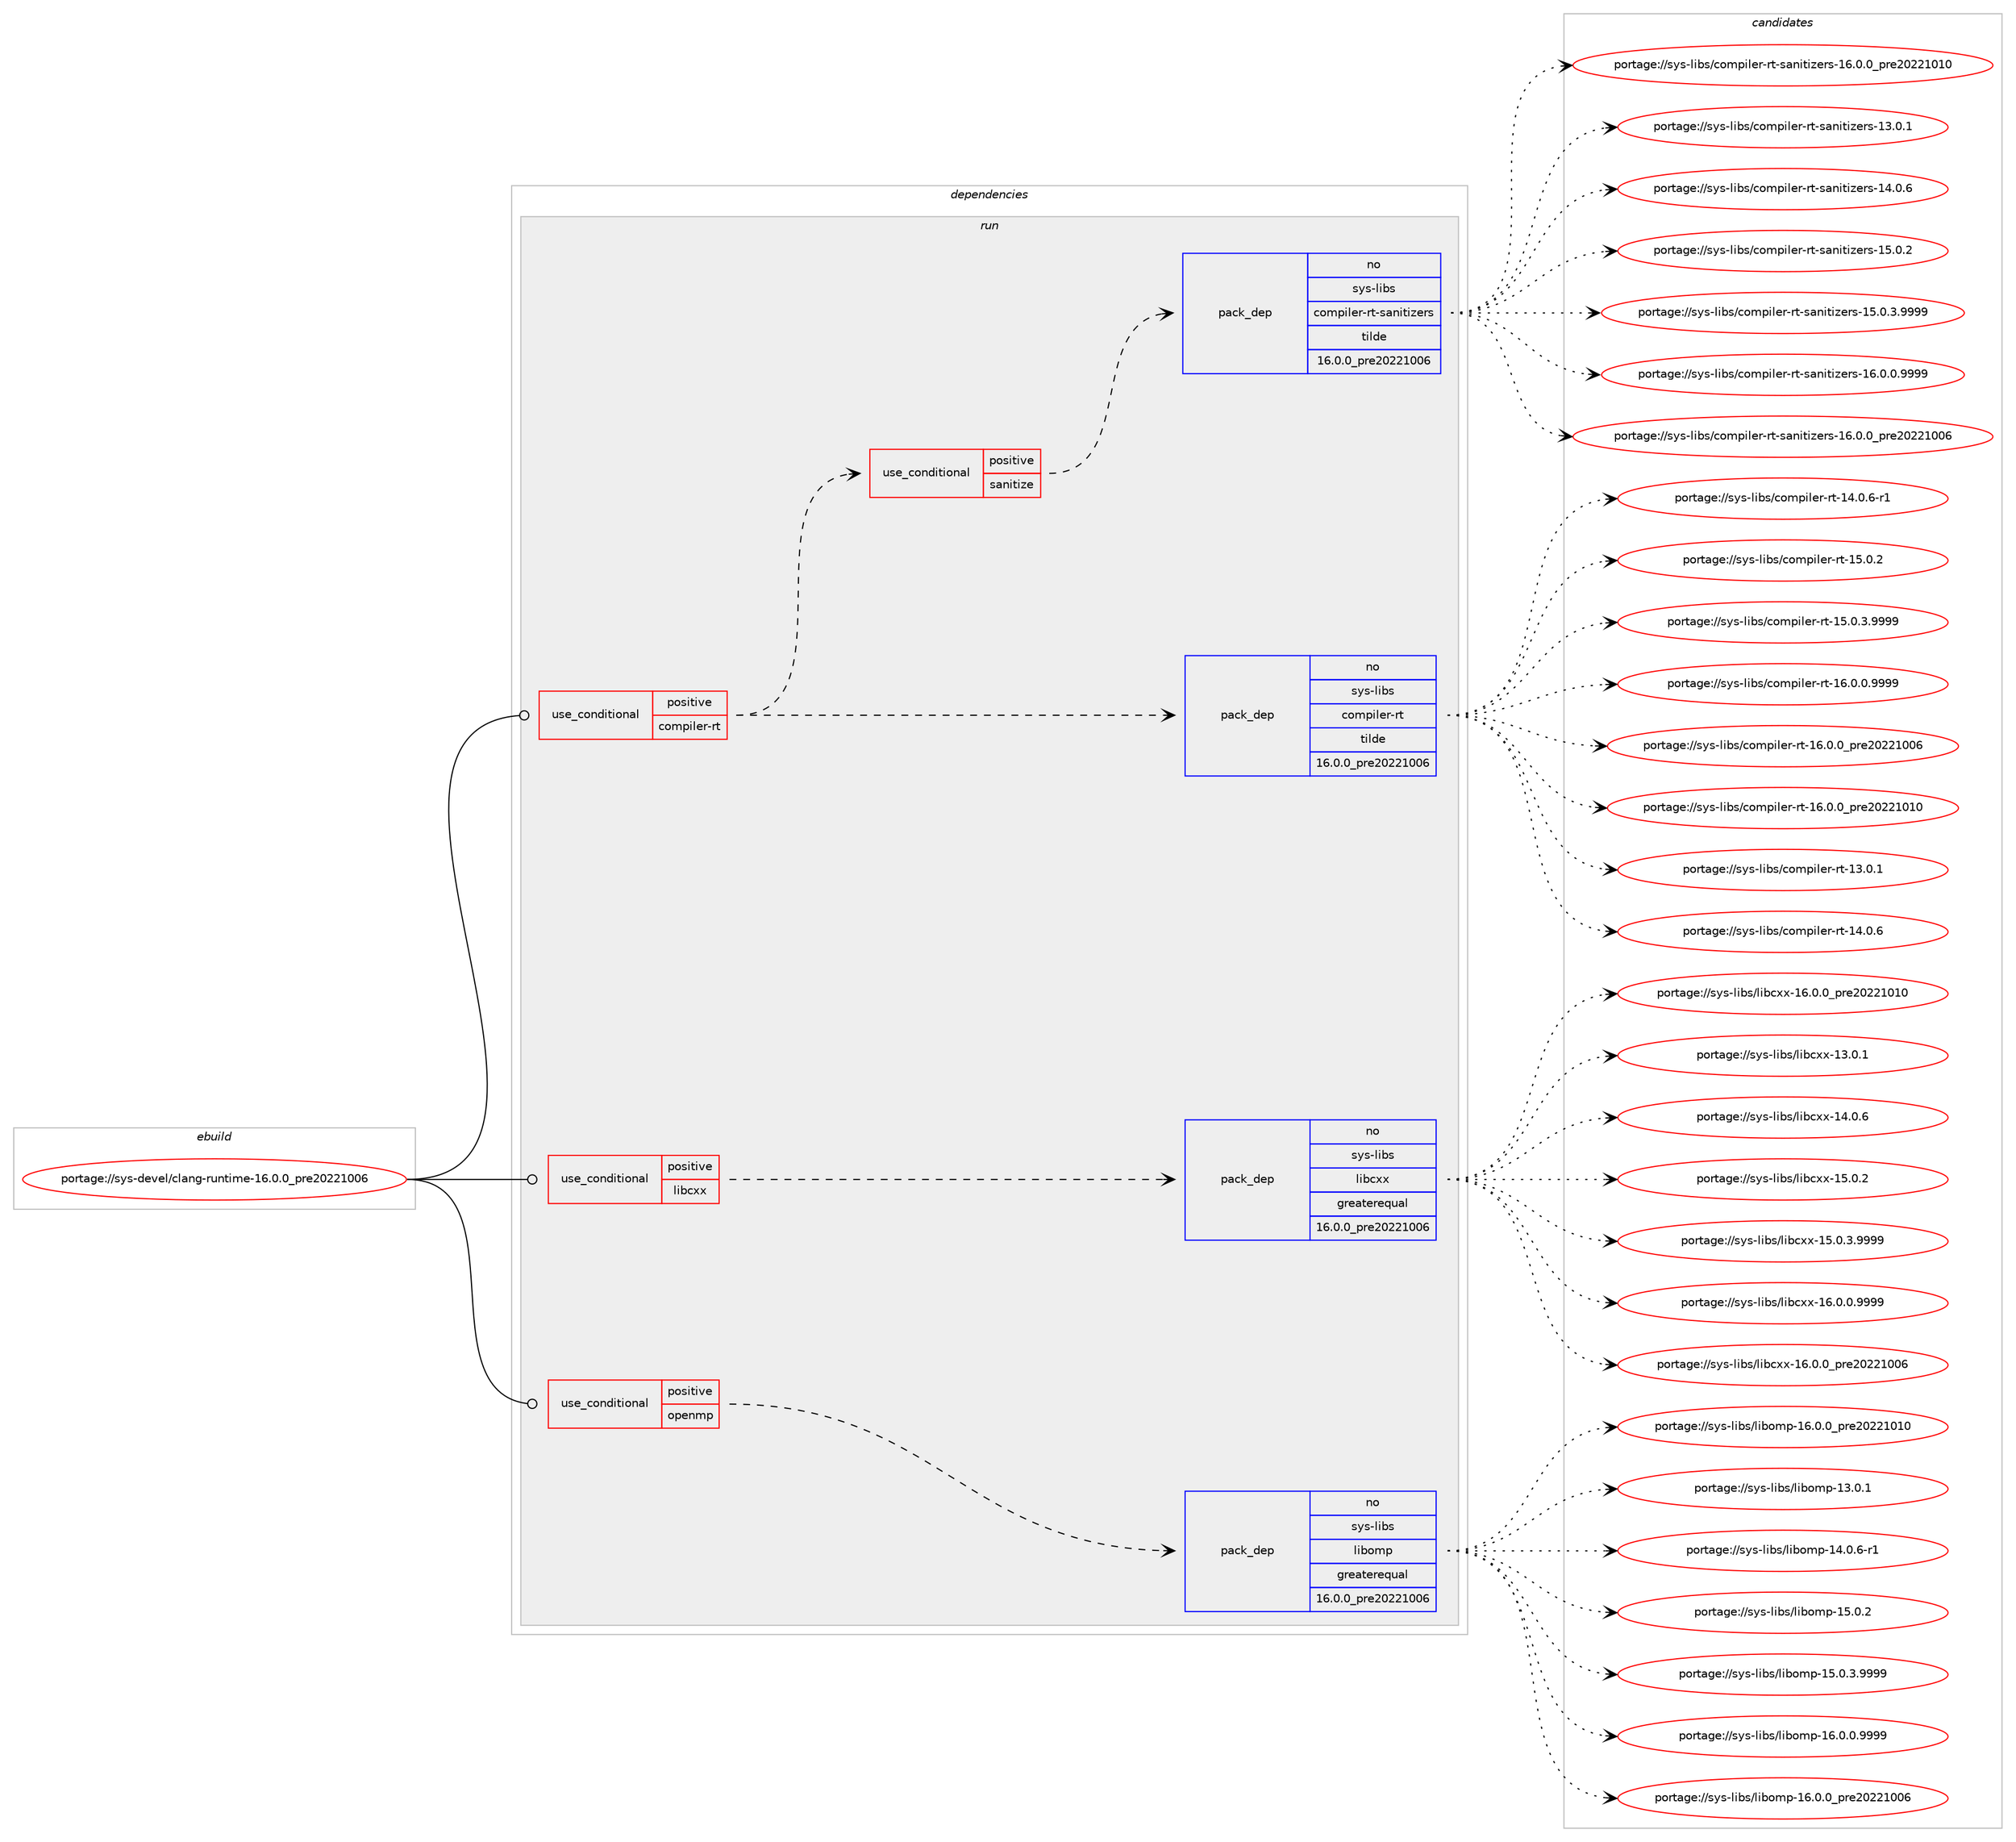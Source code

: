 digraph prolog {

# *************
# Graph options
# *************

newrank=true;
concentrate=true;
compound=true;
graph [rankdir=LR,fontname=Helvetica,fontsize=10,ranksep=1.5];#, ranksep=2.5, nodesep=0.2];
edge  [arrowhead=vee];
node  [fontname=Helvetica,fontsize=10];

# **********
# The ebuild
# **********

subgraph cluster_leftcol {
color=gray;
label=<<i>ebuild</i>>;
id [label="portage://sys-devel/clang-runtime-16.0.0_pre20221006", color=red, width=4, href="../sys-devel/clang-runtime-16.0.0_pre20221006.svg"];
}

# ****************
# The dependencies
# ****************

subgraph cluster_midcol {
color=gray;
label=<<i>dependencies</i>>;
subgraph cluster_compile {
fillcolor="#eeeeee";
style=filled;
label=<<i>compile</i>>;
}
subgraph cluster_compileandrun {
fillcolor="#eeeeee";
style=filled;
label=<<i>compile and run</i>>;
}
subgraph cluster_run {
fillcolor="#eeeeee";
style=filled;
label=<<i>run</i>>;
subgraph cond435 {
dependency795 [label=<<TABLE BORDER="0" CELLBORDER="1" CELLSPACING="0" CELLPADDING="4"><TR><TD ROWSPAN="3" CELLPADDING="10">use_conditional</TD></TR><TR><TD>positive</TD></TR><TR><TD>compiler-rt</TD></TR></TABLE>>, shape=none, color=red];
subgraph pack356 {
dependency796 [label=<<TABLE BORDER="0" CELLBORDER="1" CELLSPACING="0" CELLPADDING="4" WIDTH="220"><TR><TD ROWSPAN="6" CELLPADDING="30">pack_dep</TD></TR><TR><TD WIDTH="110">no</TD></TR><TR><TD>sys-libs</TD></TR><TR><TD>compiler-rt</TD></TR><TR><TD>tilde</TD></TR><TR><TD>16.0.0_pre20221006</TD></TR></TABLE>>, shape=none, color=blue];
}
dependency795:e -> dependency796:w [weight=20,style="dashed",arrowhead="vee"];
subgraph cond436 {
dependency797 [label=<<TABLE BORDER="0" CELLBORDER="1" CELLSPACING="0" CELLPADDING="4"><TR><TD ROWSPAN="3" CELLPADDING="10">use_conditional</TD></TR><TR><TD>positive</TD></TR><TR><TD>sanitize</TD></TR></TABLE>>, shape=none, color=red];
subgraph pack357 {
dependency798 [label=<<TABLE BORDER="0" CELLBORDER="1" CELLSPACING="0" CELLPADDING="4" WIDTH="220"><TR><TD ROWSPAN="6" CELLPADDING="30">pack_dep</TD></TR><TR><TD WIDTH="110">no</TD></TR><TR><TD>sys-libs</TD></TR><TR><TD>compiler-rt-sanitizers</TD></TR><TR><TD>tilde</TD></TR><TR><TD>16.0.0_pre20221006</TD></TR></TABLE>>, shape=none, color=blue];
}
dependency797:e -> dependency798:w [weight=20,style="dashed",arrowhead="vee"];
}
dependency795:e -> dependency797:w [weight=20,style="dashed",arrowhead="vee"];
}
id:e -> dependency795:w [weight=20,style="solid",arrowhead="odot"];
subgraph cond437 {
dependency799 [label=<<TABLE BORDER="0" CELLBORDER="1" CELLSPACING="0" CELLPADDING="4"><TR><TD ROWSPAN="3" CELLPADDING="10">use_conditional</TD></TR><TR><TD>positive</TD></TR><TR><TD>libcxx</TD></TR></TABLE>>, shape=none, color=red];
subgraph pack358 {
dependency800 [label=<<TABLE BORDER="0" CELLBORDER="1" CELLSPACING="0" CELLPADDING="4" WIDTH="220"><TR><TD ROWSPAN="6" CELLPADDING="30">pack_dep</TD></TR><TR><TD WIDTH="110">no</TD></TR><TR><TD>sys-libs</TD></TR><TR><TD>libcxx</TD></TR><TR><TD>greaterequal</TD></TR><TR><TD>16.0.0_pre20221006</TD></TR></TABLE>>, shape=none, color=blue];
}
dependency799:e -> dependency800:w [weight=20,style="dashed",arrowhead="vee"];
}
id:e -> dependency799:w [weight=20,style="solid",arrowhead="odot"];
subgraph cond438 {
dependency801 [label=<<TABLE BORDER="0" CELLBORDER="1" CELLSPACING="0" CELLPADDING="4"><TR><TD ROWSPAN="3" CELLPADDING="10">use_conditional</TD></TR><TR><TD>positive</TD></TR><TR><TD>openmp</TD></TR></TABLE>>, shape=none, color=red];
subgraph pack359 {
dependency802 [label=<<TABLE BORDER="0" CELLBORDER="1" CELLSPACING="0" CELLPADDING="4" WIDTH="220"><TR><TD ROWSPAN="6" CELLPADDING="30">pack_dep</TD></TR><TR><TD WIDTH="110">no</TD></TR><TR><TD>sys-libs</TD></TR><TR><TD>libomp</TD></TR><TR><TD>greaterequal</TD></TR><TR><TD>16.0.0_pre20221006</TD></TR></TABLE>>, shape=none, color=blue];
}
dependency801:e -> dependency802:w [weight=20,style="dashed",arrowhead="vee"];
}
id:e -> dependency801:w [weight=20,style="solid",arrowhead="odot"];
}
}

# **************
# The candidates
# **************

subgraph cluster_choices {
rank=same;
color=gray;
label=<<i>candidates</i>>;

subgraph choice356 {
color=black;
nodesep=1;
choice115121115451081059811547991111091121051081011144511411645495146484649 [label="portage://sys-libs/compiler-rt-13.0.1", color=red, width=4,href="../sys-libs/compiler-rt-13.0.1.svg"];
choice115121115451081059811547991111091121051081011144511411645495246484654 [label="portage://sys-libs/compiler-rt-14.0.6", color=red, width=4,href="../sys-libs/compiler-rt-14.0.6.svg"];
choice1151211154510810598115479911110911210510810111445114116454952464846544511449 [label="portage://sys-libs/compiler-rt-14.0.6-r1", color=red, width=4,href="../sys-libs/compiler-rt-14.0.6-r1.svg"];
choice115121115451081059811547991111091121051081011144511411645495346484650 [label="portage://sys-libs/compiler-rt-15.0.2", color=red, width=4,href="../sys-libs/compiler-rt-15.0.2.svg"];
choice1151211154510810598115479911110911210510810111445114116454953464846514657575757 [label="portage://sys-libs/compiler-rt-15.0.3.9999", color=red, width=4,href="../sys-libs/compiler-rt-15.0.3.9999.svg"];
choice1151211154510810598115479911110911210510810111445114116454954464846484657575757 [label="portage://sys-libs/compiler-rt-16.0.0.9999", color=red, width=4,href="../sys-libs/compiler-rt-16.0.0.9999.svg"];
choice115121115451081059811547991111091121051081011144511411645495446484648951121141015048505049484854 [label="portage://sys-libs/compiler-rt-16.0.0_pre20221006", color=red, width=4,href="../sys-libs/compiler-rt-16.0.0_pre20221006.svg"];
choice115121115451081059811547991111091121051081011144511411645495446484648951121141015048505049484948 [label="portage://sys-libs/compiler-rt-16.0.0_pre20221010", color=red, width=4,href="../sys-libs/compiler-rt-16.0.0_pre20221010.svg"];
dependency796:e -> choice115121115451081059811547991111091121051081011144511411645495146484649:w [style=dotted,weight="100"];
dependency796:e -> choice115121115451081059811547991111091121051081011144511411645495246484654:w [style=dotted,weight="100"];
dependency796:e -> choice1151211154510810598115479911110911210510810111445114116454952464846544511449:w [style=dotted,weight="100"];
dependency796:e -> choice115121115451081059811547991111091121051081011144511411645495346484650:w [style=dotted,weight="100"];
dependency796:e -> choice1151211154510810598115479911110911210510810111445114116454953464846514657575757:w [style=dotted,weight="100"];
dependency796:e -> choice1151211154510810598115479911110911210510810111445114116454954464846484657575757:w [style=dotted,weight="100"];
dependency796:e -> choice115121115451081059811547991111091121051081011144511411645495446484648951121141015048505049484854:w [style=dotted,weight="100"];
dependency796:e -> choice115121115451081059811547991111091121051081011144511411645495446484648951121141015048505049484948:w [style=dotted,weight="100"];
}
subgraph choice357 {
color=black;
nodesep=1;
choice1151211154510810598115479911110911210510810111445114116451159711010511610512210111411545495146484649 [label="portage://sys-libs/compiler-rt-sanitizers-13.0.1", color=red, width=4,href="../sys-libs/compiler-rt-sanitizers-13.0.1.svg"];
choice1151211154510810598115479911110911210510810111445114116451159711010511610512210111411545495246484654 [label="portage://sys-libs/compiler-rt-sanitizers-14.0.6", color=red, width=4,href="../sys-libs/compiler-rt-sanitizers-14.0.6.svg"];
choice1151211154510810598115479911110911210510810111445114116451159711010511610512210111411545495346484650 [label="portage://sys-libs/compiler-rt-sanitizers-15.0.2", color=red, width=4,href="../sys-libs/compiler-rt-sanitizers-15.0.2.svg"];
choice11512111545108105981154799111109112105108101114451141164511597110105116105122101114115454953464846514657575757 [label="portage://sys-libs/compiler-rt-sanitizers-15.0.3.9999", color=red, width=4,href="../sys-libs/compiler-rt-sanitizers-15.0.3.9999.svg"];
choice11512111545108105981154799111109112105108101114451141164511597110105116105122101114115454954464846484657575757 [label="portage://sys-libs/compiler-rt-sanitizers-16.0.0.9999", color=red, width=4,href="../sys-libs/compiler-rt-sanitizers-16.0.0.9999.svg"];
choice1151211154510810598115479911110911210510810111445114116451159711010511610512210111411545495446484648951121141015048505049484854 [label="portage://sys-libs/compiler-rt-sanitizers-16.0.0_pre20221006", color=red, width=4,href="../sys-libs/compiler-rt-sanitizers-16.0.0_pre20221006.svg"];
choice1151211154510810598115479911110911210510810111445114116451159711010511610512210111411545495446484648951121141015048505049484948 [label="portage://sys-libs/compiler-rt-sanitizers-16.0.0_pre20221010", color=red, width=4,href="../sys-libs/compiler-rt-sanitizers-16.0.0_pre20221010.svg"];
dependency798:e -> choice1151211154510810598115479911110911210510810111445114116451159711010511610512210111411545495146484649:w [style=dotted,weight="100"];
dependency798:e -> choice1151211154510810598115479911110911210510810111445114116451159711010511610512210111411545495246484654:w [style=dotted,weight="100"];
dependency798:e -> choice1151211154510810598115479911110911210510810111445114116451159711010511610512210111411545495346484650:w [style=dotted,weight="100"];
dependency798:e -> choice11512111545108105981154799111109112105108101114451141164511597110105116105122101114115454953464846514657575757:w [style=dotted,weight="100"];
dependency798:e -> choice11512111545108105981154799111109112105108101114451141164511597110105116105122101114115454954464846484657575757:w [style=dotted,weight="100"];
dependency798:e -> choice1151211154510810598115479911110911210510810111445114116451159711010511610512210111411545495446484648951121141015048505049484854:w [style=dotted,weight="100"];
dependency798:e -> choice1151211154510810598115479911110911210510810111445114116451159711010511610512210111411545495446484648951121141015048505049484948:w [style=dotted,weight="100"];
}
subgraph choice358 {
color=black;
nodesep=1;
choice115121115451081059811547108105989912012045495146484649 [label="portage://sys-libs/libcxx-13.0.1", color=red, width=4,href="../sys-libs/libcxx-13.0.1.svg"];
choice115121115451081059811547108105989912012045495246484654 [label="portage://sys-libs/libcxx-14.0.6", color=red, width=4,href="../sys-libs/libcxx-14.0.6.svg"];
choice115121115451081059811547108105989912012045495346484650 [label="portage://sys-libs/libcxx-15.0.2", color=red, width=4,href="../sys-libs/libcxx-15.0.2.svg"];
choice1151211154510810598115471081059899120120454953464846514657575757 [label="portage://sys-libs/libcxx-15.0.3.9999", color=red, width=4,href="../sys-libs/libcxx-15.0.3.9999.svg"];
choice1151211154510810598115471081059899120120454954464846484657575757 [label="portage://sys-libs/libcxx-16.0.0.9999", color=red, width=4,href="../sys-libs/libcxx-16.0.0.9999.svg"];
choice115121115451081059811547108105989912012045495446484648951121141015048505049484854 [label="portage://sys-libs/libcxx-16.0.0_pre20221006", color=red, width=4,href="../sys-libs/libcxx-16.0.0_pre20221006.svg"];
choice115121115451081059811547108105989912012045495446484648951121141015048505049484948 [label="portage://sys-libs/libcxx-16.0.0_pre20221010", color=red, width=4,href="../sys-libs/libcxx-16.0.0_pre20221010.svg"];
dependency800:e -> choice115121115451081059811547108105989912012045495146484649:w [style=dotted,weight="100"];
dependency800:e -> choice115121115451081059811547108105989912012045495246484654:w [style=dotted,weight="100"];
dependency800:e -> choice115121115451081059811547108105989912012045495346484650:w [style=dotted,weight="100"];
dependency800:e -> choice1151211154510810598115471081059899120120454953464846514657575757:w [style=dotted,weight="100"];
dependency800:e -> choice1151211154510810598115471081059899120120454954464846484657575757:w [style=dotted,weight="100"];
dependency800:e -> choice115121115451081059811547108105989912012045495446484648951121141015048505049484854:w [style=dotted,weight="100"];
dependency800:e -> choice115121115451081059811547108105989912012045495446484648951121141015048505049484948:w [style=dotted,weight="100"];
}
subgraph choice359 {
color=black;
nodesep=1;
choice1151211154510810598115471081059811110911245495146484649 [label="portage://sys-libs/libomp-13.0.1", color=red, width=4,href="../sys-libs/libomp-13.0.1.svg"];
choice11512111545108105981154710810598111109112454952464846544511449 [label="portage://sys-libs/libomp-14.0.6-r1", color=red, width=4,href="../sys-libs/libomp-14.0.6-r1.svg"];
choice1151211154510810598115471081059811110911245495346484650 [label="portage://sys-libs/libomp-15.0.2", color=red, width=4,href="../sys-libs/libomp-15.0.2.svg"];
choice11512111545108105981154710810598111109112454953464846514657575757 [label="portage://sys-libs/libomp-15.0.3.9999", color=red, width=4,href="../sys-libs/libomp-15.0.3.9999.svg"];
choice11512111545108105981154710810598111109112454954464846484657575757 [label="portage://sys-libs/libomp-16.0.0.9999", color=red, width=4,href="../sys-libs/libomp-16.0.0.9999.svg"];
choice1151211154510810598115471081059811110911245495446484648951121141015048505049484854 [label="portage://sys-libs/libomp-16.0.0_pre20221006", color=red, width=4,href="../sys-libs/libomp-16.0.0_pre20221006.svg"];
choice1151211154510810598115471081059811110911245495446484648951121141015048505049484948 [label="portage://sys-libs/libomp-16.0.0_pre20221010", color=red, width=4,href="../sys-libs/libomp-16.0.0_pre20221010.svg"];
dependency802:e -> choice1151211154510810598115471081059811110911245495146484649:w [style=dotted,weight="100"];
dependency802:e -> choice11512111545108105981154710810598111109112454952464846544511449:w [style=dotted,weight="100"];
dependency802:e -> choice1151211154510810598115471081059811110911245495346484650:w [style=dotted,weight="100"];
dependency802:e -> choice11512111545108105981154710810598111109112454953464846514657575757:w [style=dotted,weight="100"];
dependency802:e -> choice11512111545108105981154710810598111109112454954464846484657575757:w [style=dotted,weight="100"];
dependency802:e -> choice1151211154510810598115471081059811110911245495446484648951121141015048505049484854:w [style=dotted,weight="100"];
dependency802:e -> choice1151211154510810598115471081059811110911245495446484648951121141015048505049484948:w [style=dotted,weight="100"];
}
}

}
